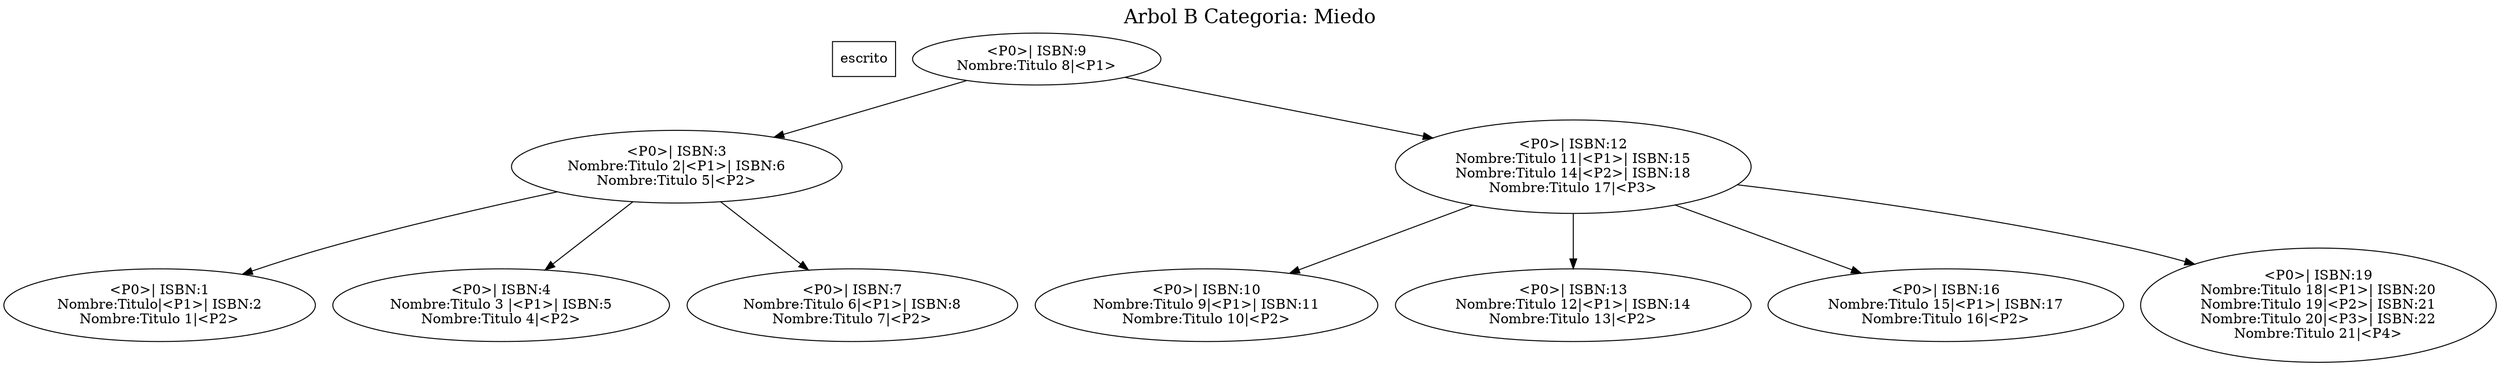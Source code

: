 digraph g { 
 graph[label="Arbol B Categoria: Miedo", labelloc=t, fontsize=20, compound=true]; escrito [shape=record];
Nodo1212899836[label="<P0>| ISBN:9\nNombre:Titulo 8|<P1>"];
Nodo1174290147[label="<P0>| ISBN:3\nNombre:Titulo 2|<P1>| ISBN:6\nNombre:Titulo 5|<P2>"];
Nodo1289696681[label="<P0>| ISBN:1\nNombre:Titulo|<P1>| ISBN:2\nNombre:Titulo 1|<P2>"];
Nodo1174290147:P0 -> Nodo1289696681;
Nodo1285044316[label="<P0>| ISBN:4\nNombre:Titulo 3 |<P1>| ISBN:5\nNombre:Titulo 4|<P2>"];
Nodo1174290147:P1 -> Nodo1285044316;
Nodo1607460018[label="<P0>| ISBN:7\nNombre:Titulo 6|<P1>| ISBN:8\nNombre:Titulo 7|<P2>"];
Nodo1174290147:P2 -> Nodo1607460018;
Nodo1212899836:P0 -> Nodo1174290147;
Nodo1811075214[label="<P0>| ISBN:12\nNombre:Titulo 11|<P1>| ISBN:15\nNombre:Titulo 14|<P2>| ISBN:18\nNombre:Titulo 17|<P3>"];
Nodo1588970020[label="<P0>| ISBN:10\nNombre:Titulo 9|<P1>| ISBN:11\nNombre:Titulo 10|<P2>"];
Nodo1811075214:P0 -> Nodo1588970020;
Nodo1407343478[label="<P0>| ISBN:13\nNombre:Titulo 12|<P1>| ISBN:14\nNombre:Titulo 13|<P2>"];
Nodo1811075214:P1 -> Nodo1407343478;
Nodo1940447180[label="<P0>| ISBN:16\nNombre:Titulo 15|<P1>| ISBN:17\nNombre:Titulo 16|<P2>"];
Nodo1811075214:P2 -> Nodo1940447180;
Nodo245565335[label="<P0>| ISBN:19\nNombre:Titulo 18|<P1>| ISBN:20\nNombre:Titulo 19|<P2>| ISBN:21\nNombre:Titulo 20|<P3>| ISBN:22\nNombre:Titulo 21|<P4>"];
Nodo1811075214:P3 -> Nodo245565335;
Nodo1212899836:P1 -> Nodo1811075214;
}